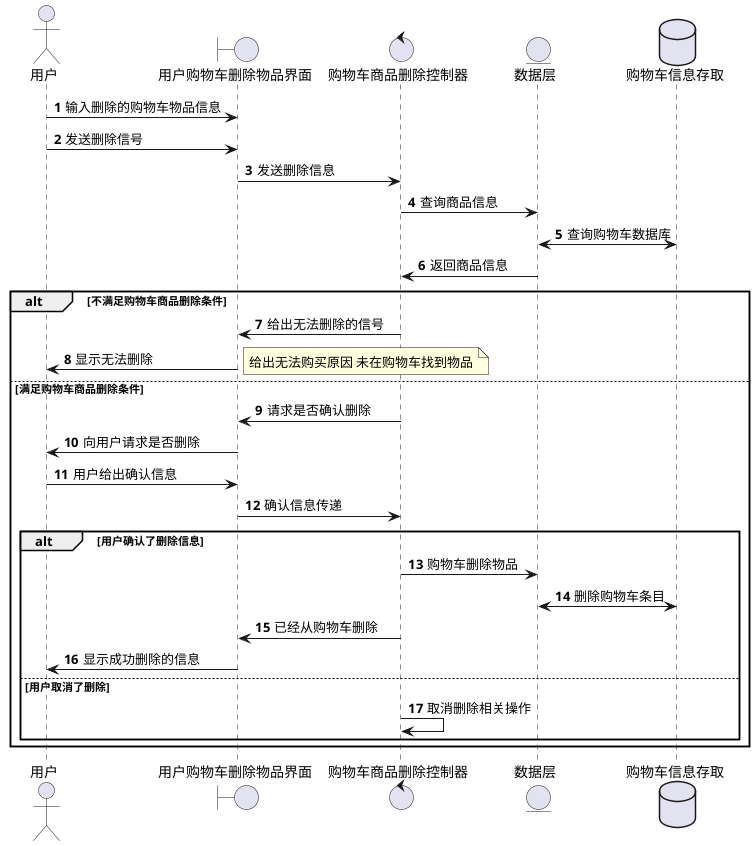 @startuml
'https://plantuml.com/sequence-diagram

autonumber

actor 用户 as user
boundary 用户购物车删除物品界面 as inout
control 购物车商品删除控制器 as ctrl
entity 数据层 as dao
database 购物车信息存取 as dbC

user -> inout : 输入删除的购物车物品信息
user -> inout : 发送删除信号
inout -> ctrl : 发送删除信息
ctrl -> dao : 查询商品信息
dao <-> dbC : 查询购物车数据库
dao -> ctrl : 返回商品信息

alt 不满足购物车商品删除条件
    ctrl -> inout : 给出无法删除的信号
    inout -> user : 显示无法删除
    note right : 给出无法购买原因 未在购物车找到物品
else 满足购物车商品删除条件
    ctrl -> inout : 请求是否确认删除
    inout -> user : 向用户请求是否删除
    user -> inout : 用户给出确认信息
    inout -> ctrl : 确认信息传递

    alt 用户确认了删除信息
        ctrl -> dao : 购物车删除物品
        dao <-> dbC : 删除购物车条目
        ctrl -> inout :  已经从购物车删除
        inout -> user : 显示成功删除的信息
    else 用户取消了删除
        ctrl -> ctrl : 取消删除相关操作
    end
end

@enduml